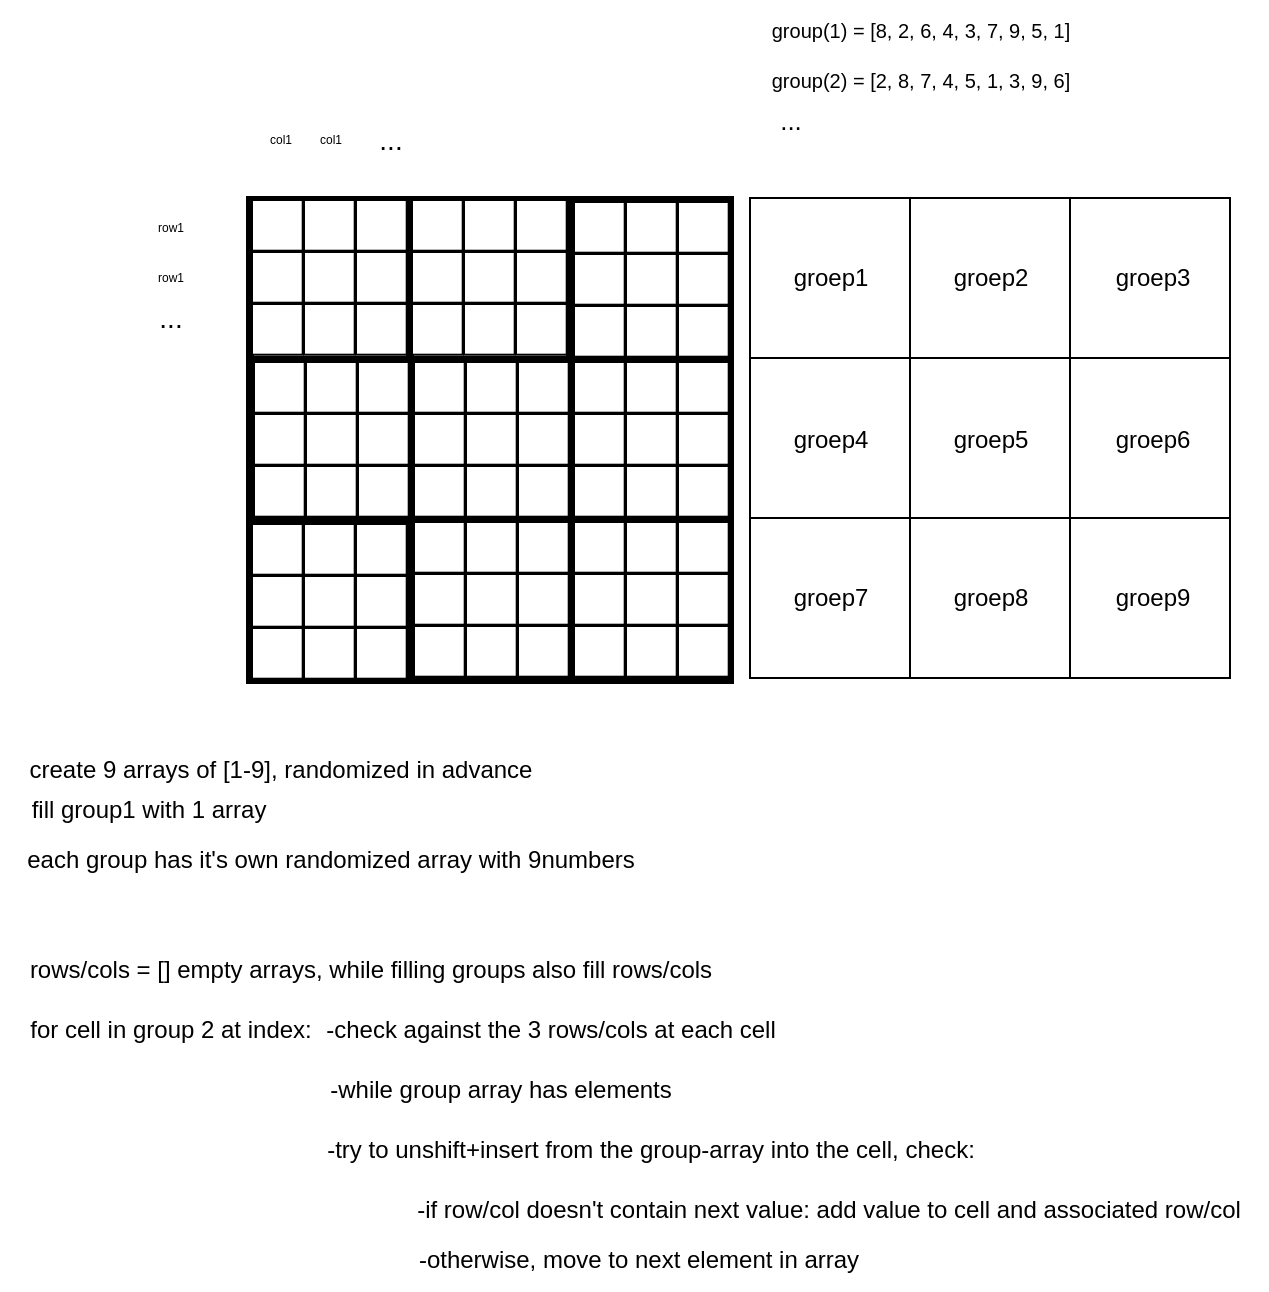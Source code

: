 <mxfile version="20.7.4" type="device"><diagram id="_6bypkY_j7k5sijp1ng9" name="Page-1"><mxGraphModel dx="1036" dy="614" grid="1" gridSize="10" guides="1" tooltips="1" connect="1" arrows="1" fold="1" page="1" pageScale="1" pageWidth="850" pageHeight="1100" math="0" shadow="0"><root><mxCell id="0"/><mxCell id="1" parent="0"/><mxCell id="2oEDuqN27PrWll7WjUqd-95" value="" style="whiteSpace=wrap;html=1;aspect=fixed;labelBackgroundColor=#2962FF;labelBorderColor=#FA0000;strokeColor=#000000;strokeWidth=4;" vertex="1" parent="1"><mxGeometry x="230" y="120" width="80" height="80" as="geometry"/></mxCell><mxCell id="2oEDuqN27PrWll7WjUqd-96" value="" style="whiteSpace=wrap;html=1;aspect=fixed;labelBackgroundColor=#2962FF;labelBorderColor=#FA0000;strokeColor=#000000;strokeWidth=4;" vertex="1" parent="1"><mxGeometry x="310" y="120" width="80" height="80" as="geometry"/></mxCell><mxCell id="2oEDuqN27PrWll7WjUqd-97" value="" style="whiteSpace=wrap;html=1;aspect=fixed;labelBackgroundColor=#2962FF;labelBorderColor=#FA0000;strokeColor=#000000;strokeWidth=4;" vertex="1" parent="1"><mxGeometry x="310" y="280" width="80" height="80" as="geometry"/></mxCell><mxCell id="2oEDuqN27PrWll7WjUqd-98" value="" style="whiteSpace=wrap;html=1;aspect=fixed;labelBackgroundColor=#2962FF;labelBorderColor=#FA0000;strokeColor=#000000;strokeWidth=4;" vertex="1" parent="1"><mxGeometry x="390" y="120" width="80" height="80" as="geometry"/></mxCell><mxCell id="2oEDuqN27PrWll7WjUqd-99" value="" style="whiteSpace=wrap;html=1;aspect=fixed;labelBackgroundColor=#2962FF;labelBorderColor=#FA0000;strokeColor=#000000;strokeWidth=4;" vertex="1" parent="1"><mxGeometry x="230" y="280.0" width="80" height="80" as="geometry"/></mxCell><mxCell id="2oEDuqN27PrWll7WjUqd-100" value="" style="whiteSpace=wrap;html=1;aspect=fixed;labelBackgroundColor=#2962FF;labelBorderColor=#FA0000;strokeColor=#000000;strokeWidth=4;" vertex="1" parent="1"><mxGeometry x="230" y="200" width="80" height="80" as="geometry"/></mxCell><mxCell id="2oEDuqN27PrWll7WjUqd-101" value="" style="whiteSpace=wrap;html=1;aspect=fixed;labelBackgroundColor=#2962FF;labelBorderColor=#FA0000;strokeColor=#000000;strokeWidth=4;" vertex="1" parent="1"><mxGeometry x="310" y="200" width="80" height="80" as="geometry"/></mxCell><mxCell id="2oEDuqN27PrWll7WjUqd-102" value="" style="whiteSpace=wrap;html=1;aspect=fixed;labelBackgroundColor=#2962FF;labelBorderColor=#FA0000;strokeColor=#000000;strokeWidth=4;" vertex="1" parent="1"><mxGeometry x="390" y="280.0" width="80" height="80" as="geometry"/></mxCell><mxCell id="2oEDuqN27PrWll7WjUqd-103" value="" style="whiteSpace=wrap;html=1;aspect=fixed;labelBackgroundColor=#2962FF;labelBorderColor=#FA0000;strokeColor=#000000;strokeWidth=4;" vertex="1" parent="1"><mxGeometry x="390" y="200" width="80" height="80" as="geometry"/></mxCell><mxCell id="2oEDuqN27PrWll7WjUqd-104" value="" style="group" vertex="1" connectable="0" parent="1"><mxGeometry x="231" y="120" width="78" height="78" as="geometry"/></mxCell><mxCell id="2oEDuqN27PrWll7WjUqd-10" value="" style="whiteSpace=wrap;html=1;aspect=fixed;labelBorderColor=#FF0080;" vertex="1" parent="2oEDuqN27PrWll7WjUqd-104"><mxGeometry width="25.35" height="25.35" as="geometry"/></mxCell><mxCell id="2oEDuqN27PrWll7WjUqd-11" value="" style="whiteSpace=wrap;html=1;aspect=fixed;labelBorderColor=#FF0080;" vertex="1" parent="2oEDuqN27PrWll7WjUqd-104"><mxGeometry x="26.0" width="25.35" height="25.35" as="geometry"/></mxCell><mxCell id="2oEDuqN27PrWll7WjUqd-12" value="" style="whiteSpace=wrap;html=1;aspect=fixed;labelBorderColor=#FF0080;" vertex="1" parent="2oEDuqN27PrWll7WjUqd-104"><mxGeometry x="52" width="25.35" height="25.35" as="geometry"/></mxCell><mxCell id="2oEDuqN27PrWll7WjUqd-15" value="" style="whiteSpace=wrap;html=1;aspect=fixed;labelBorderColor=#FF0080;" vertex="1" parent="2oEDuqN27PrWll7WjUqd-104"><mxGeometry x="52" y="26.0" width="25.35" height="25.35" as="geometry"/></mxCell><mxCell id="2oEDuqN27PrWll7WjUqd-14" value="" style="whiteSpace=wrap;html=1;aspect=fixed;labelBorderColor=#FF0080;" vertex="1" parent="2oEDuqN27PrWll7WjUqd-104"><mxGeometry x="26.0" y="26.0" width="25.35" height="25.35" as="geometry"/></mxCell><mxCell id="2oEDuqN27PrWll7WjUqd-13" value="" style="whiteSpace=wrap;html=1;aspect=fixed;labelBorderColor=#FF0080;" vertex="1" parent="2oEDuqN27PrWll7WjUqd-104"><mxGeometry y="26.0" width="25.35" height="25.35" as="geometry"/></mxCell><mxCell id="2oEDuqN27PrWll7WjUqd-16" value="" style="whiteSpace=wrap;html=1;aspect=fixed;labelBorderColor=#FF0080;" vertex="1" parent="2oEDuqN27PrWll7WjUqd-104"><mxGeometry y="52.0" width="25.35" height="25.35" as="geometry"/></mxCell><mxCell id="2oEDuqN27PrWll7WjUqd-17" value="" style="whiteSpace=wrap;html=1;aspect=fixed;labelBorderColor=#FF0080;" vertex="1" parent="2oEDuqN27PrWll7WjUqd-104"><mxGeometry x="26.0" y="52.0" width="25.35" height="25.35" as="geometry"/></mxCell><mxCell id="2oEDuqN27PrWll7WjUqd-18" value="" style="whiteSpace=wrap;html=1;aspect=fixed;labelBorderColor=#FF0080;" vertex="1" parent="2oEDuqN27PrWll7WjUqd-104"><mxGeometry x="52" y="52.0" width="25.35" height="25.35" as="geometry"/></mxCell><mxCell id="2oEDuqN27PrWll7WjUqd-105" value="" style="group" vertex="1" connectable="0" parent="1"><mxGeometry x="232" y="201" width="78" height="78" as="geometry"/></mxCell><mxCell id="2oEDuqN27PrWll7WjUqd-106" value="" style="whiteSpace=wrap;html=1;aspect=fixed;labelBorderColor=#FF0080;" vertex="1" parent="2oEDuqN27PrWll7WjUqd-105"><mxGeometry width="25.35" height="25.35" as="geometry"/></mxCell><mxCell id="2oEDuqN27PrWll7WjUqd-107" value="" style="whiteSpace=wrap;html=1;aspect=fixed;labelBorderColor=#FF0080;" vertex="1" parent="2oEDuqN27PrWll7WjUqd-105"><mxGeometry x="26.0" width="25.35" height="25.35" as="geometry"/></mxCell><mxCell id="2oEDuqN27PrWll7WjUqd-108" value="" style="whiteSpace=wrap;html=1;aspect=fixed;labelBorderColor=#FF0080;" vertex="1" parent="2oEDuqN27PrWll7WjUqd-105"><mxGeometry x="52" width="25.35" height="25.35" as="geometry"/></mxCell><mxCell id="2oEDuqN27PrWll7WjUqd-109" value="" style="whiteSpace=wrap;html=1;aspect=fixed;labelBorderColor=#FF0080;" vertex="1" parent="2oEDuqN27PrWll7WjUqd-105"><mxGeometry x="52" y="26.0" width="25.35" height="25.35" as="geometry"/></mxCell><mxCell id="2oEDuqN27PrWll7WjUqd-110" value="" style="whiteSpace=wrap;html=1;aspect=fixed;labelBorderColor=#FF0080;" vertex="1" parent="2oEDuqN27PrWll7WjUqd-105"><mxGeometry x="26.0" y="26.0" width="25.35" height="25.35" as="geometry"/></mxCell><mxCell id="2oEDuqN27PrWll7WjUqd-111" value="" style="whiteSpace=wrap;html=1;aspect=fixed;labelBorderColor=#FF0080;" vertex="1" parent="2oEDuqN27PrWll7WjUqd-105"><mxGeometry y="26.0" width="25.35" height="25.35" as="geometry"/></mxCell><mxCell id="2oEDuqN27PrWll7WjUqd-112" value="" style="whiteSpace=wrap;html=1;aspect=fixed;labelBorderColor=#FF0080;" vertex="1" parent="2oEDuqN27PrWll7WjUqd-105"><mxGeometry y="52.0" width="25.35" height="25.35" as="geometry"/></mxCell><mxCell id="2oEDuqN27PrWll7WjUqd-113" value="" style="whiteSpace=wrap;html=1;aspect=fixed;labelBorderColor=#FF0080;" vertex="1" parent="2oEDuqN27PrWll7WjUqd-105"><mxGeometry x="26.0" y="52.0" width="25.35" height="25.35" as="geometry"/></mxCell><mxCell id="2oEDuqN27PrWll7WjUqd-114" value="" style="whiteSpace=wrap;html=1;aspect=fixed;labelBorderColor=#FF0080;" vertex="1" parent="2oEDuqN27PrWll7WjUqd-105"><mxGeometry x="52" y="52.0" width="25.35" height="25.35" as="geometry"/></mxCell><mxCell id="2oEDuqN27PrWll7WjUqd-115" value="" style="group" vertex="1" connectable="0" parent="1"><mxGeometry x="312" y="201" width="78" height="78" as="geometry"/></mxCell><mxCell id="2oEDuqN27PrWll7WjUqd-116" value="" style="whiteSpace=wrap;html=1;aspect=fixed;labelBorderColor=#FF0080;" vertex="1" parent="2oEDuqN27PrWll7WjUqd-115"><mxGeometry width="25.35" height="25.35" as="geometry"/></mxCell><mxCell id="2oEDuqN27PrWll7WjUqd-117" value="" style="whiteSpace=wrap;html=1;aspect=fixed;labelBorderColor=#FF0080;" vertex="1" parent="2oEDuqN27PrWll7WjUqd-115"><mxGeometry x="26.0" width="25.35" height="25.35" as="geometry"/></mxCell><mxCell id="2oEDuqN27PrWll7WjUqd-118" value="" style="whiteSpace=wrap;html=1;aspect=fixed;labelBorderColor=#FF0080;" vertex="1" parent="2oEDuqN27PrWll7WjUqd-115"><mxGeometry x="52" width="25.35" height="25.35" as="geometry"/></mxCell><mxCell id="2oEDuqN27PrWll7WjUqd-119" value="" style="whiteSpace=wrap;html=1;aspect=fixed;labelBorderColor=#FF0080;" vertex="1" parent="2oEDuqN27PrWll7WjUqd-115"><mxGeometry x="52" y="26.0" width="25.35" height="25.35" as="geometry"/></mxCell><mxCell id="2oEDuqN27PrWll7WjUqd-120" value="" style="whiteSpace=wrap;html=1;aspect=fixed;labelBorderColor=#FF0080;" vertex="1" parent="2oEDuqN27PrWll7WjUqd-115"><mxGeometry x="26.0" y="26.0" width="25.35" height="25.35" as="geometry"/></mxCell><mxCell id="2oEDuqN27PrWll7WjUqd-121" value="" style="whiteSpace=wrap;html=1;aspect=fixed;labelBorderColor=#FF0080;" vertex="1" parent="2oEDuqN27PrWll7WjUqd-115"><mxGeometry y="26.0" width="25.35" height="25.35" as="geometry"/></mxCell><mxCell id="2oEDuqN27PrWll7WjUqd-122" value="" style="whiteSpace=wrap;html=1;aspect=fixed;labelBorderColor=#FF0080;" vertex="1" parent="2oEDuqN27PrWll7WjUqd-115"><mxGeometry y="52.0" width="25.35" height="25.35" as="geometry"/></mxCell><mxCell id="2oEDuqN27PrWll7WjUqd-123" value="" style="whiteSpace=wrap;html=1;aspect=fixed;labelBorderColor=#FF0080;" vertex="1" parent="2oEDuqN27PrWll7WjUqd-115"><mxGeometry x="26.0" y="52.0" width="25.35" height="25.35" as="geometry"/></mxCell><mxCell id="2oEDuqN27PrWll7WjUqd-124" value="" style="whiteSpace=wrap;html=1;aspect=fixed;labelBorderColor=#FF0080;" vertex="1" parent="2oEDuqN27PrWll7WjUqd-115"><mxGeometry x="52" y="52.0" width="25.35" height="25.35" as="geometry"/></mxCell><mxCell id="2oEDuqN27PrWll7WjUqd-125" value="" style="group" vertex="1" connectable="0" parent="1"><mxGeometry x="392" y="201" width="78" height="78" as="geometry"/></mxCell><mxCell id="2oEDuqN27PrWll7WjUqd-126" value="" style="whiteSpace=wrap;html=1;aspect=fixed;labelBorderColor=#FF0080;" vertex="1" parent="2oEDuqN27PrWll7WjUqd-125"><mxGeometry width="25.35" height="25.35" as="geometry"/></mxCell><mxCell id="2oEDuqN27PrWll7WjUqd-127" value="" style="whiteSpace=wrap;html=1;aspect=fixed;labelBorderColor=#FF0080;" vertex="1" parent="2oEDuqN27PrWll7WjUqd-125"><mxGeometry x="26.0" width="25.35" height="25.35" as="geometry"/></mxCell><mxCell id="2oEDuqN27PrWll7WjUqd-128" value="" style="whiteSpace=wrap;html=1;aspect=fixed;labelBorderColor=#FF0080;" vertex="1" parent="2oEDuqN27PrWll7WjUqd-125"><mxGeometry x="52" width="25.35" height="25.35" as="geometry"/></mxCell><mxCell id="2oEDuqN27PrWll7WjUqd-129" value="" style="whiteSpace=wrap;html=1;aspect=fixed;labelBorderColor=#FF0080;" vertex="1" parent="2oEDuqN27PrWll7WjUqd-125"><mxGeometry x="52" y="26.0" width="25.35" height="25.35" as="geometry"/></mxCell><mxCell id="2oEDuqN27PrWll7WjUqd-130" value="" style="whiteSpace=wrap;html=1;aspect=fixed;labelBorderColor=#FF0080;" vertex="1" parent="2oEDuqN27PrWll7WjUqd-125"><mxGeometry x="26.0" y="26.0" width="25.35" height="25.35" as="geometry"/></mxCell><mxCell id="2oEDuqN27PrWll7WjUqd-131" value="" style="whiteSpace=wrap;html=1;aspect=fixed;labelBorderColor=#FF0080;" vertex="1" parent="2oEDuqN27PrWll7WjUqd-125"><mxGeometry y="26.0" width="25.35" height="25.35" as="geometry"/></mxCell><mxCell id="2oEDuqN27PrWll7WjUqd-132" value="" style="whiteSpace=wrap;html=1;aspect=fixed;labelBorderColor=#FF0080;" vertex="1" parent="2oEDuqN27PrWll7WjUqd-125"><mxGeometry y="52.0" width="25.35" height="25.35" as="geometry"/></mxCell><mxCell id="2oEDuqN27PrWll7WjUqd-133" value="" style="whiteSpace=wrap;html=1;aspect=fixed;labelBorderColor=#FF0080;" vertex="1" parent="2oEDuqN27PrWll7WjUqd-125"><mxGeometry x="26.0" y="52.0" width="25.35" height="25.35" as="geometry"/></mxCell><mxCell id="2oEDuqN27PrWll7WjUqd-134" value="" style="whiteSpace=wrap;html=1;aspect=fixed;labelBorderColor=#FF0080;" vertex="1" parent="2oEDuqN27PrWll7WjUqd-125"><mxGeometry x="52" y="52.0" width="25.35" height="25.35" as="geometry"/></mxCell><mxCell id="2oEDuqN27PrWll7WjUqd-135" value="" style="group" vertex="1" connectable="0" parent="1"><mxGeometry x="311" y="120" width="78" height="78" as="geometry"/></mxCell><mxCell id="2oEDuqN27PrWll7WjUqd-136" value="" style="whiteSpace=wrap;html=1;aspect=fixed;labelBorderColor=#FF0080;" vertex="1" parent="2oEDuqN27PrWll7WjUqd-135"><mxGeometry width="25.35" height="25.35" as="geometry"/></mxCell><mxCell id="2oEDuqN27PrWll7WjUqd-137" value="" style="whiteSpace=wrap;html=1;aspect=fixed;labelBorderColor=#FF0080;" vertex="1" parent="2oEDuqN27PrWll7WjUqd-135"><mxGeometry x="26.0" width="25.35" height="25.35" as="geometry"/></mxCell><mxCell id="2oEDuqN27PrWll7WjUqd-138" value="" style="whiteSpace=wrap;html=1;aspect=fixed;labelBorderColor=#FF0080;" vertex="1" parent="2oEDuqN27PrWll7WjUqd-135"><mxGeometry x="52" width="25.35" height="25.35" as="geometry"/></mxCell><mxCell id="2oEDuqN27PrWll7WjUqd-139" value="" style="whiteSpace=wrap;html=1;aspect=fixed;labelBorderColor=#FF0080;" vertex="1" parent="2oEDuqN27PrWll7WjUqd-135"><mxGeometry x="52" y="26.0" width="25.35" height="25.35" as="geometry"/></mxCell><mxCell id="2oEDuqN27PrWll7WjUqd-140" value="" style="whiteSpace=wrap;html=1;aspect=fixed;labelBorderColor=#FF0080;" vertex="1" parent="2oEDuqN27PrWll7WjUqd-135"><mxGeometry x="26.0" y="26.0" width="25.35" height="25.35" as="geometry"/></mxCell><mxCell id="2oEDuqN27PrWll7WjUqd-141" value="" style="whiteSpace=wrap;html=1;aspect=fixed;labelBorderColor=#FF0080;" vertex="1" parent="2oEDuqN27PrWll7WjUqd-135"><mxGeometry y="26.0" width="25.35" height="25.35" as="geometry"/></mxCell><mxCell id="2oEDuqN27PrWll7WjUqd-142" value="" style="whiteSpace=wrap;html=1;aspect=fixed;labelBorderColor=#FF0080;" vertex="1" parent="2oEDuqN27PrWll7WjUqd-135"><mxGeometry y="52.0" width="25.35" height="25.35" as="geometry"/></mxCell><mxCell id="2oEDuqN27PrWll7WjUqd-143" value="" style="whiteSpace=wrap;html=1;aspect=fixed;labelBorderColor=#FF0080;" vertex="1" parent="2oEDuqN27PrWll7WjUqd-135"><mxGeometry x="26.0" y="52.0" width="25.35" height="25.35" as="geometry"/></mxCell><mxCell id="2oEDuqN27PrWll7WjUqd-144" value="" style="whiteSpace=wrap;html=1;aspect=fixed;labelBorderColor=#FF0080;" vertex="1" parent="2oEDuqN27PrWll7WjUqd-135"><mxGeometry x="52" y="52.0" width="25.35" height="25.35" as="geometry"/></mxCell><mxCell id="2oEDuqN27PrWll7WjUqd-145" value="" style="group" vertex="1" connectable="0" parent="1"><mxGeometry x="392" y="121" width="78" height="78" as="geometry"/></mxCell><mxCell id="2oEDuqN27PrWll7WjUqd-146" value="" style="whiteSpace=wrap;html=1;aspect=fixed;labelBorderColor=#FF0080;" vertex="1" parent="2oEDuqN27PrWll7WjUqd-145"><mxGeometry width="25.35" height="25.35" as="geometry"/></mxCell><mxCell id="2oEDuqN27PrWll7WjUqd-147" value="" style="whiteSpace=wrap;html=1;aspect=fixed;labelBorderColor=#FF0080;" vertex="1" parent="2oEDuqN27PrWll7WjUqd-145"><mxGeometry x="26.0" width="25.35" height="25.35" as="geometry"/></mxCell><mxCell id="2oEDuqN27PrWll7WjUqd-148" value="" style="whiteSpace=wrap;html=1;aspect=fixed;labelBorderColor=#FF0080;" vertex="1" parent="2oEDuqN27PrWll7WjUqd-145"><mxGeometry x="52" width="25.35" height="25.35" as="geometry"/></mxCell><mxCell id="2oEDuqN27PrWll7WjUqd-149" value="" style="whiteSpace=wrap;html=1;aspect=fixed;labelBorderColor=#FF0080;" vertex="1" parent="2oEDuqN27PrWll7WjUqd-145"><mxGeometry x="52" y="26.0" width="25.35" height="25.35" as="geometry"/></mxCell><mxCell id="2oEDuqN27PrWll7WjUqd-150" value="" style="whiteSpace=wrap;html=1;aspect=fixed;labelBorderColor=#FF0080;" vertex="1" parent="2oEDuqN27PrWll7WjUqd-145"><mxGeometry x="26.0" y="26.0" width="25.35" height="25.35" as="geometry"/></mxCell><mxCell id="2oEDuqN27PrWll7WjUqd-151" value="" style="whiteSpace=wrap;html=1;aspect=fixed;labelBorderColor=#FF0080;" vertex="1" parent="2oEDuqN27PrWll7WjUqd-145"><mxGeometry y="26.0" width="25.35" height="25.35" as="geometry"/></mxCell><mxCell id="2oEDuqN27PrWll7WjUqd-152" value="" style="whiteSpace=wrap;html=1;aspect=fixed;labelBorderColor=#FF0080;" vertex="1" parent="2oEDuqN27PrWll7WjUqd-145"><mxGeometry y="52.0" width="25.35" height="25.35" as="geometry"/></mxCell><mxCell id="2oEDuqN27PrWll7WjUqd-153" value="" style="whiteSpace=wrap;html=1;aspect=fixed;labelBorderColor=#FF0080;" vertex="1" parent="2oEDuqN27PrWll7WjUqd-145"><mxGeometry x="26.0" y="52.0" width="25.35" height="25.35" as="geometry"/></mxCell><mxCell id="2oEDuqN27PrWll7WjUqd-154" value="" style="whiteSpace=wrap;html=1;aspect=fixed;labelBorderColor=#FF0080;" vertex="1" parent="2oEDuqN27PrWll7WjUqd-145"><mxGeometry x="52" y="52.0" width="25.35" height="25.35" as="geometry"/></mxCell><mxCell id="2oEDuqN27PrWll7WjUqd-155" value="" style="group" vertex="1" connectable="0" parent="1"><mxGeometry x="231" y="282" width="78" height="78" as="geometry"/></mxCell><mxCell id="2oEDuqN27PrWll7WjUqd-156" value="" style="whiteSpace=wrap;html=1;aspect=fixed;labelBorderColor=#FF0080;" vertex="1" parent="2oEDuqN27PrWll7WjUqd-155"><mxGeometry width="25.35" height="25.35" as="geometry"/></mxCell><mxCell id="2oEDuqN27PrWll7WjUqd-157" value="" style="whiteSpace=wrap;html=1;aspect=fixed;labelBorderColor=#FF0080;" vertex="1" parent="2oEDuqN27PrWll7WjUqd-155"><mxGeometry x="26.0" width="25.35" height="25.35" as="geometry"/></mxCell><mxCell id="2oEDuqN27PrWll7WjUqd-158" value="" style="whiteSpace=wrap;html=1;aspect=fixed;labelBorderColor=#FF0080;" vertex="1" parent="2oEDuqN27PrWll7WjUqd-155"><mxGeometry x="52" width="25.35" height="25.35" as="geometry"/></mxCell><mxCell id="2oEDuqN27PrWll7WjUqd-159" value="" style="whiteSpace=wrap;html=1;aspect=fixed;labelBorderColor=#FF0080;" vertex="1" parent="2oEDuqN27PrWll7WjUqd-155"><mxGeometry x="52" y="26.0" width="25.35" height="25.35" as="geometry"/></mxCell><mxCell id="2oEDuqN27PrWll7WjUqd-160" value="" style="whiteSpace=wrap;html=1;aspect=fixed;labelBorderColor=#FF0080;" vertex="1" parent="2oEDuqN27PrWll7WjUqd-155"><mxGeometry x="26.0" y="26.0" width="25.35" height="25.35" as="geometry"/></mxCell><mxCell id="2oEDuqN27PrWll7WjUqd-161" value="" style="whiteSpace=wrap;html=1;aspect=fixed;labelBorderColor=#FF0080;" vertex="1" parent="2oEDuqN27PrWll7WjUqd-155"><mxGeometry y="26.0" width="25.35" height="25.35" as="geometry"/></mxCell><mxCell id="2oEDuqN27PrWll7WjUqd-162" value="" style="whiteSpace=wrap;html=1;aspect=fixed;labelBorderColor=#FF0080;" vertex="1" parent="2oEDuqN27PrWll7WjUqd-155"><mxGeometry y="52.0" width="25.35" height="25.35" as="geometry"/></mxCell><mxCell id="2oEDuqN27PrWll7WjUqd-163" value="" style="whiteSpace=wrap;html=1;aspect=fixed;labelBorderColor=#FF0080;" vertex="1" parent="2oEDuqN27PrWll7WjUqd-155"><mxGeometry x="26.0" y="52.0" width="25.35" height="25.35" as="geometry"/></mxCell><mxCell id="2oEDuqN27PrWll7WjUqd-164" value="" style="whiteSpace=wrap;html=1;aspect=fixed;labelBorderColor=#FF0080;" vertex="1" parent="2oEDuqN27PrWll7WjUqd-155"><mxGeometry x="52" y="52.0" width="25.35" height="25.35" as="geometry"/></mxCell><mxCell id="2oEDuqN27PrWll7WjUqd-165" value="" style="group" vertex="1" connectable="0" parent="1"><mxGeometry x="312" y="281" width="78" height="78" as="geometry"/></mxCell><mxCell id="2oEDuqN27PrWll7WjUqd-166" value="" style="whiteSpace=wrap;html=1;aspect=fixed;labelBorderColor=#FF0080;" vertex="1" parent="2oEDuqN27PrWll7WjUqd-165"><mxGeometry width="25.35" height="25.35" as="geometry"/></mxCell><mxCell id="2oEDuqN27PrWll7WjUqd-167" value="" style="whiteSpace=wrap;html=1;aspect=fixed;labelBorderColor=#FF0080;" vertex="1" parent="2oEDuqN27PrWll7WjUqd-165"><mxGeometry x="26.0" width="25.35" height="25.35" as="geometry"/></mxCell><mxCell id="2oEDuqN27PrWll7WjUqd-168" value="" style="whiteSpace=wrap;html=1;aspect=fixed;labelBorderColor=#FF0080;" vertex="1" parent="2oEDuqN27PrWll7WjUqd-165"><mxGeometry x="52" width="25.35" height="25.35" as="geometry"/></mxCell><mxCell id="2oEDuqN27PrWll7WjUqd-169" value="" style="whiteSpace=wrap;html=1;aspect=fixed;labelBorderColor=#FF0080;" vertex="1" parent="2oEDuqN27PrWll7WjUqd-165"><mxGeometry x="52" y="26.0" width="25.35" height="25.35" as="geometry"/></mxCell><mxCell id="2oEDuqN27PrWll7WjUqd-170" value="" style="whiteSpace=wrap;html=1;aspect=fixed;labelBorderColor=#FF0080;" vertex="1" parent="2oEDuqN27PrWll7WjUqd-165"><mxGeometry x="26.0" y="26.0" width="25.35" height="25.35" as="geometry"/></mxCell><mxCell id="2oEDuqN27PrWll7WjUqd-171" value="" style="whiteSpace=wrap;html=1;aspect=fixed;labelBorderColor=#FF0080;" vertex="1" parent="2oEDuqN27PrWll7WjUqd-165"><mxGeometry y="26.0" width="25.35" height="25.35" as="geometry"/></mxCell><mxCell id="2oEDuqN27PrWll7WjUqd-172" value="" style="whiteSpace=wrap;html=1;aspect=fixed;labelBorderColor=#FF0080;" vertex="1" parent="2oEDuqN27PrWll7WjUqd-165"><mxGeometry y="52.0" width="25.35" height="25.35" as="geometry"/></mxCell><mxCell id="2oEDuqN27PrWll7WjUqd-173" value="" style="whiteSpace=wrap;html=1;aspect=fixed;labelBorderColor=#FF0080;" vertex="1" parent="2oEDuqN27PrWll7WjUqd-165"><mxGeometry x="26.0" y="52.0" width="25.35" height="25.35" as="geometry"/></mxCell><mxCell id="2oEDuqN27PrWll7WjUqd-174" value="" style="whiteSpace=wrap;html=1;aspect=fixed;labelBorderColor=#FF0080;" vertex="1" parent="2oEDuqN27PrWll7WjUqd-165"><mxGeometry x="52" y="52.0" width="25.35" height="25.35" as="geometry"/></mxCell><mxCell id="2oEDuqN27PrWll7WjUqd-175" value="" style="group" vertex="1" connectable="0" parent="1"><mxGeometry x="392" y="281" width="78" height="78" as="geometry"/></mxCell><mxCell id="2oEDuqN27PrWll7WjUqd-176" value="" style="whiteSpace=wrap;html=1;aspect=fixed;labelBorderColor=#FF0080;" vertex="1" parent="2oEDuqN27PrWll7WjUqd-175"><mxGeometry width="25.35" height="25.35" as="geometry"/></mxCell><mxCell id="2oEDuqN27PrWll7WjUqd-177" value="" style="whiteSpace=wrap;html=1;aspect=fixed;labelBorderColor=#FF0080;" vertex="1" parent="2oEDuqN27PrWll7WjUqd-175"><mxGeometry x="26.0" width="25.35" height="25.35" as="geometry"/></mxCell><mxCell id="2oEDuqN27PrWll7WjUqd-178" value="" style="whiteSpace=wrap;html=1;aspect=fixed;labelBorderColor=#FF0080;" vertex="1" parent="2oEDuqN27PrWll7WjUqd-175"><mxGeometry x="52" width="25.35" height="25.35" as="geometry"/></mxCell><mxCell id="2oEDuqN27PrWll7WjUqd-179" value="" style="whiteSpace=wrap;html=1;aspect=fixed;labelBorderColor=#FF0080;" vertex="1" parent="2oEDuqN27PrWll7WjUqd-175"><mxGeometry x="52" y="26.0" width="25.35" height="25.35" as="geometry"/></mxCell><mxCell id="2oEDuqN27PrWll7WjUqd-180" value="" style="whiteSpace=wrap;html=1;aspect=fixed;labelBorderColor=#FF0080;" vertex="1" parent="2oEDuqN27PrWll7WjUqd-175"><mxGeometry x="26.0" y="26.0" width="25.35" height="25.35" as="geometry"/></mxCell><mxCell id="2oEDuqN27PrWll7WjUqd-181" value="" style="whiteSpace=wrap;html=1;aspect=fixed;labelBorderColor=#FF0080;" vertex="1" parent="2oEDuqN27PrWll7WjUqd-175"><mxGeometry y="26.0" width="25.35" height="25.35" as="geometry"/></mxCell><mxCell id="2oEDuqN27PrWll7WjUqd-182" value="" style="whiteSpace=wrap;html=1;aspect=fixed;labelBorderColor=#FF0080;" vertex="1" parent="2oEDuqN27PrWll7WjUqd-175"><mxGeometry y="52.0" width="25.35" height="25.35" as="geometry"/></mxCell><mxCell id="2oEDuqN27PrWll7WjUqd-183" value="" style="whiteSpace=wrap;html=1;aspect=fixed;labelBorderColor=#FF0080;" vertex="1" parent="2oEDuqN27PrWll7WjUqd-175"><mxGeometry x="26.0" y="52.0" width="25.35" height="25.35" as="geometry"/></mxCell><mxCell id="2oEDuqN27PrWll7WjUqd-184" value="" style="whiteSpace=wrap;html=1;aspect=fixed;labelBorderColor=#FF0080;" vertex="1" parent="2oEDuqN27PrWll7WjUqd-175"><mxGeometry x="52" y="52.0" width="25.35" height="25.35" as="geometry"/></mxCell><mxCell id="2oEDuqN27PrWll7WjUqd-188" value="" style="whiteSpace=wrap;html=1;aspect=fixed;labelBackgroundColor=#2962FF;labelBorderColor=#FA0000;strokeColor=#000000;strokeWidth=1;" vertex="1" parent="1"><mxGeometry x="560" y="199" width="80" height="80" as="geometry"/></mxCell><mxCell id="2oEDuqN27PrWll7WjUqd-189" value="" style="whiteSpace=wrap;html=1;aspect=fixed;labelBackgroundColor=#2962FF;labelBorderColor=#FA0000;strokeColor=#000000;strokeWidth=1;" vertex="1" parent="1"><mxGeometry x="560" y="279" width="80" height="80" as="geometry"/></mxCell><mxCell id="2oEDuqN27PrWll7WjUqd-190" value="" style="whiteSpace=wrap;html=1;aspect=fixed;labelBackgroundColor=#2962FF;labelBorderColor=#FA0000;strokeColor=#000000;strokeWidth=1;" vertex="1" parent="1"><mxGeometry x="480" y="279" width="80" height="80" as="geometry"/></mxCell><mxCell id="2oEDuqN27PrWll7WjUqd-191" value="" style="whiteSpace=wrap;html=1;aspect=fixed;labelBackgroundColor=#2962FF;labelBorderColor=#FA0000;strokeColor=#000000;strokeWidth=1;" vertex="1" parent="1"><mxGeometry x="480" y="119" width="80" height="80" as="geometry"/></mxCell><mxCell id="2oEDuqN27PrWll7WjUqd-192" value="" style="whiteSpace=wrap;html=1;aspect=fixed;labelBackgroundColor=#2962FF;labelBorderColor=#FA0000;strokeColor=#000000;strokeWidth=1;" vertex="1" parent="1"><mxGeometry x="480" y="199" width="80" height="80" as="geometry"/></mxCell><mxCell id="2oEDuqN27PrWll7WjUqd-193" value="" style="whiteSpace=wrap;html=1;aspect=fixed;labelBackgroundColor=#2962FF;labelBorderColor=#FA0000;strokeColor=#000000;strokeWidth=1;" vertex="1" parent="1"><mxGeometry x="640" y="279" width="80" height="80" as="geometry"/></mxCell><mxCell id="2oEDuqN27PrWll7WjUqd-194" value="" style="whiteSpace=wrap;html=1;aspect=fixed;labelBackgroundColor=#2962FF;labelBorderColor=#FA0000;strokeColor=#000000;strokeWidth=1;" vertex="1" parent="1"><mxGeometry x="560" y="119" width="80" height="80" as="geometry"/></mxCell><mxCell id="2oEDuqN27PrWll7WjUqd-195" value="" style="whiteSpace=wrap;html=1;aspect=fixed;labelBackgroundColor=#2962FF;labelBorderColor=#FA0000;strokeColor=#000000;strokeWidth=1;" vertex="1" parent="1"><mxGeometry x="640" y="199" width="80" height="80" as="geometry"/></mxCell><mxCell id="2oEDuqN27PrWll7WjUqd-196" value="" style="whiteSpace=wrap;html=1;aspect=fixed;labelBackgroundColor=#2962FF;labelBorderColor=#FA0000;strokeColor=#000000;strokeWidth=1;" vertex="1" parent="1"><mxGeometry x="640" y="119" width="80" height="80" as="geometry"/></mxCell><mxCell id="2oEDuqN27PrWll7WjUqd-197" value="groep4" style="text;html=1;align=center;verticalAlign=middle;resizable=0;points=[];autosize=1;strokeColor=none;fillColor=none;" vertex="1" parent="1"><mxGeometry x="489.5" y="225" width="60" height="30" as="geometry"/></mxCell><mxCell id="2oEDuqN27PrWll7WjUqd-198" value="groep5" style="text;html=1;align=center;verticalAlign=middle;resizable=0;points=[];autosize=1;strokeColor=none;fillColor=none;" vertex="1" parent="1"><mxGeometry x="569.5" y="225" width="60" height="30" as="geometry"/></mxCell><mxCell id="2oEDuqN27PrWll7WjUqd-199" value="groep6" style="text;html=1;align=center;verticalAlign=middle;resizable=0;points=[];autosize=1;strokeColor=none;fillColor=none;" vertex="1" parent="1"><mxGeometry x="650.5" y="225" width="60" height="30" as="geometry"/></mxCell><mxCell id="2oEDuqN27PrWll7WjUqd-200" value="groep7" style="text;html=1;align=center;verticalAlign=middle;resizable=0;points=[];autosize=1;strokeColor=none;fillColor=none;" vertex="1" parent="1"><mxGeometry x="489.5" y="304" width="60" height="30" as="geometry"/></mxCell><mxCell id="2oEDuqN27PrWll7WjUqd-201" value="groep8" style="text;html=1;align=center;verticalAlign=middle;resizable=0;points=[];autosize=1;strokeColor=none;fillColor=none;" vertex="1" parent="1"><mxGeometry x="569.5" y="304" width="60" height="30" as="geometry"/></mxCell><mxCell id="2oEDuqN27PrWll7WjUqd-202" value="groep9" style="text;html=1;align=center;verticalAlign=middle;resizable=0;points=[];autosize=1;strokeColor=none;fillColor=none;" vertex="1" parent="1"><mxGeometry x="650.5" y="304" width="60" height="30" as="geometry"/></mxCell><mxCell id="2oEDuqN27PrWll7WjUqd-185" value="groep1" style="text;html=1;align=center;verticalAlign=middle;resizable=0;points=[];autosize=1;strokeColor=none;fillColor=none;" vertex="1" parent="1"><mxGeometry x="489.5" y="144" width="60" height="30" as="geometry"/></mxCell><mxCell id="2oEDuqN27PrWll7WjUqd-186" value="groep2" style="text;html=1;align=center;verticalAlign=middle;resizable=0;points=[];autosize=1;strokeColor=none;fillColor=none;" vertex="1" parent="1"><mxGeometry x="569.5" y="144" width="60" height="30" as="geometry"/></mxCell><mxCell id="2oEDuqN27PrWll7WjUqd-187" value="groep3" style="text;html=1;align=center;verticalAlign=middle;resizable=0;points=[];autosize=1;strokeColor=none;fillColor=none;" vertex="1" parent="1"><mxGeometry x="650.5" y="144" width="60" height="30" as="geometry"/></mxCell><mxCell id="2oEDuqN27PrWll7WjUqd-204" value="col1" style="text;html=1;align=center;verticalAlign=middle;resizable=0;points=[];autosize=1;strokeColor=none;fillColor=none;fontSize=6;" vertex="1" parent="1"><mxGeometry x="230" y="80" width="30" height="20" as="geometry"/></mxCell><mxCell id="2oEDuqN27PrWll7WjUqd-205" value="row1" style="text;html=1;align=center;verticalAlign=middle;resizable=0;points=[];autosize=1;strokeColor=none;fillColor=none;fontSize=6;" vertex="1" parent="1"><mxGeometry x="170" y="124" width="40" height="20" as="geometry"/></mxCell><mxCell id="2oEDuqN27PrWll7WjUqd-206" value="row1" style="text;html=1;align=center;verticalAlign=middle;resizable=0;points=[];autosize=1;strokeColor=none;fillColor=none;fontSize=6;" vertex="1" parent="1"><mxGeometry x="170" y="149" width="40" height="20" as="geometry"/></mxCell><mxCell id="2oEDuqN27PrWll7WjUqd-207" value="col1" style="text;html=1;align=center;verticalAlign=middle;resizable=0;points=[];autosize=1;strokeColor=none;fillColor=none;fontSize=6;" vertex="1" parent="1"><mxGeometry x="255" y="80" width="30" height="20" as="geometry"/></mxCell><mxCell id="2oEDuqN27PrWll7WjUqd-208" value="..." style="text;html=1;align=center;verticalAlign=middle;resizable=0;points=[];autosize=1;strokeColor=none;fillColor=none;fontSize=14;" vertex="1" parent="1"><mxGeometry x="280" y="75" width="40" height="30" as="geometry"/></mxCell><mxCell id="2oEDuqN27PrWll7WjUqd-210" value="..." style="text;html=1;align=center;verticalAlign=middle;resizable=0;points=[];autosize=1;strokeColor=none;fillColor=none;fontSize=14;" vertex="1" parent="1"><mxGeometry x="170" y="164" width="40" height="30" as="geometry"/></mxCell><mxCell id="2oEDuqN27PrWll7WjUqd-211" value="group(1) = [8, 2, 6, 4, 3, 7, 9, 5, 1]" style="text;html=1;align=center;verticalAlign=middle;resizable=0;points=[];autosize=1;strokeColor=none;fillColor=none;fontSize=10;" vertex="1" parent="1"><mxGeometry x="480" y="20" width="170" height="30" as="geometry"/></mxCell><mxCell id="2oEDuqN27PrWll7WjUqd-212" value="&lt;font style=&quot;font-size: 12px;&quot;&gt;create 9 arrays of [1-9], randomized in advance&lt;/font&gt;" style="text;html=1;align=center;verticalAlign=middle;resizable=0;points=[];autosize=1;strokeColor=none;fillColor=none;fontSize=6;" vertex="1" parent="1"><mxGeometry x="110" y="390" width="270" height="30" as="geometry"/></mxCell><mxCell id="2oEDuqN27PrWll7WjUqd-213" value="fill group1 with 1 array" style="text;html=1;align=center;verticalAlign=middle;resizable=0;points=[];autosize=1;strokeColor=none;fillColor=none;fontSize=12;" vertex="1" parent="1"><mxGeometry x="109" y="410" width="140" height="30" as="geometry"/></mxCell><mxCell id="2oEDuqN27PrWll7WjUqd-214" value="rows/cols = [] empty arrays, while filling groups also fill rows/cols" style="text;html=1;align=center;verticalAlign=middle;resizable=0;points=[];autosize=1;strokeColor=none;fillColor=none;fontSize=12;" vertex="1" parent="1"><mxGeometry x="110" y="490" width="360" height="30" as="geometry"/></mxCell><mxCell id="2oEDuqN27PrWll7WjUqd-215" value="for cell in group 2 at index:" style="text;html=1;align=center;verticalAlign=middle;resizable=0;points=[];autosize=1;strokeColor=none;fillColor=none;fontSize=12;" vertex="1" parent="1"><mxGeometry x="110" y="520" width="160" height="30" as="geometry"/></mxCell><mxCell id="2oEDuqN27PrWll7WjUqd-216" value="each group has it's own randomized array with 9numbers" style="text;html=1;align=center;verticalAlign=middle;resizable=0;points=[];autosize=1;strokeColor=none;fillColor=none;fontSize=12;" vertex="1" parent="1"><mxGeometry x="105" y="435" width="330" height="30" as="geometry"/></mxCell><mxCell id="2oEDuqN27PrWll7WjUqd-217" value="-check against the 3 rows/cols at each cell" style="text;html=1;align=center;verticalAlign=middle;resizable=0;points=[];autosize=1;strokeColor=none;fillColor=none;fontSize=12;" vertex="1" parent="1"><mxGeometry x="255" y="520" width="250" height="30" as="geometry"/></mxCell><mxCell id="2oEDuqN27PrWll7WjUqd-218" value="-if row/col doesn't contain next value: add value to cell and associated row/col" style="text;html=1;align=center;verticalAlign=middle;resizable=0;points=[];autosize=1;strokeColor=none;fillColor=none;fontSize=12;" vertex="1" parent="1"><mxGeometry x="298.5" y="610" width="440" height="30" as="geometry"/></mxCell><mxCell id="2oEDuqN27PrWll7WjUqd-219" value="-try to unshift+insert from the group-array into the cell, check:" style="text;html=1;align=center;verticalAlign=middle;resizable=0;points=[];autosize=1;strokeColor=none;fillColor=none;fontSize=12;" vertex="1" parent="1"><mxGeometry x="255" y="580" width="350" height="30" as="geometry"/></mxCell><mxCell id="2oEDuqN27PrWll7WjUqd-220" value="-otherwise, move to next element in array" style="text;html=1;align=center;verticalAlign=middle;resizable=0;points=[];autosize=1;strokeColor=none;fillColor=none;fontSize=12;" vertex="1" parent="1"><mxGeometry x="304" y="635" width="240" height="30" as="geometry"/></mxCell><mxCell id="2oEDuqN27PrWll7WjUqd-221" value="-while group array has elements" style="text;html=1;align=center;verticalAlign=middle;resizable=0;points=[];autosize=1;strokeColor=none;fillColor=none;fontSize=12;" vertex="1" parent="1"><mxGeometry x="260" y="550" width="190" height="30" as="geometry"/></mxCell><mxCell id="2oEDuqN27PrWll7WjUqd-222" value="group(2) = [2, 8, 7, 4, 5, 1, 3, 9, 6]" style="text;html=1;align=center;verticalAlign=middle;resizable=0;points=[];autosize=1;strokeColor=none;fillColor=none;fontSize=10;" vertex="1" parent="1"><mxGeometry x="480" y="45" width="170" height="30" as="geometry"/></mxCell><mxCell id="2oEDuqN27PrWll7WjUqd-223" value="..." style="text;html=1;align=center;verticalAlign=middle;resizable=0;points=[];autosize=1;strokeColor=none;fillColor=none;fontSize=13;" vertex="1" parent="1"><mxGeometry x="485" y="65" width="30" height="30" as="geometry"/></mxCell></root></mxGraphModel></diagram></mxfile>